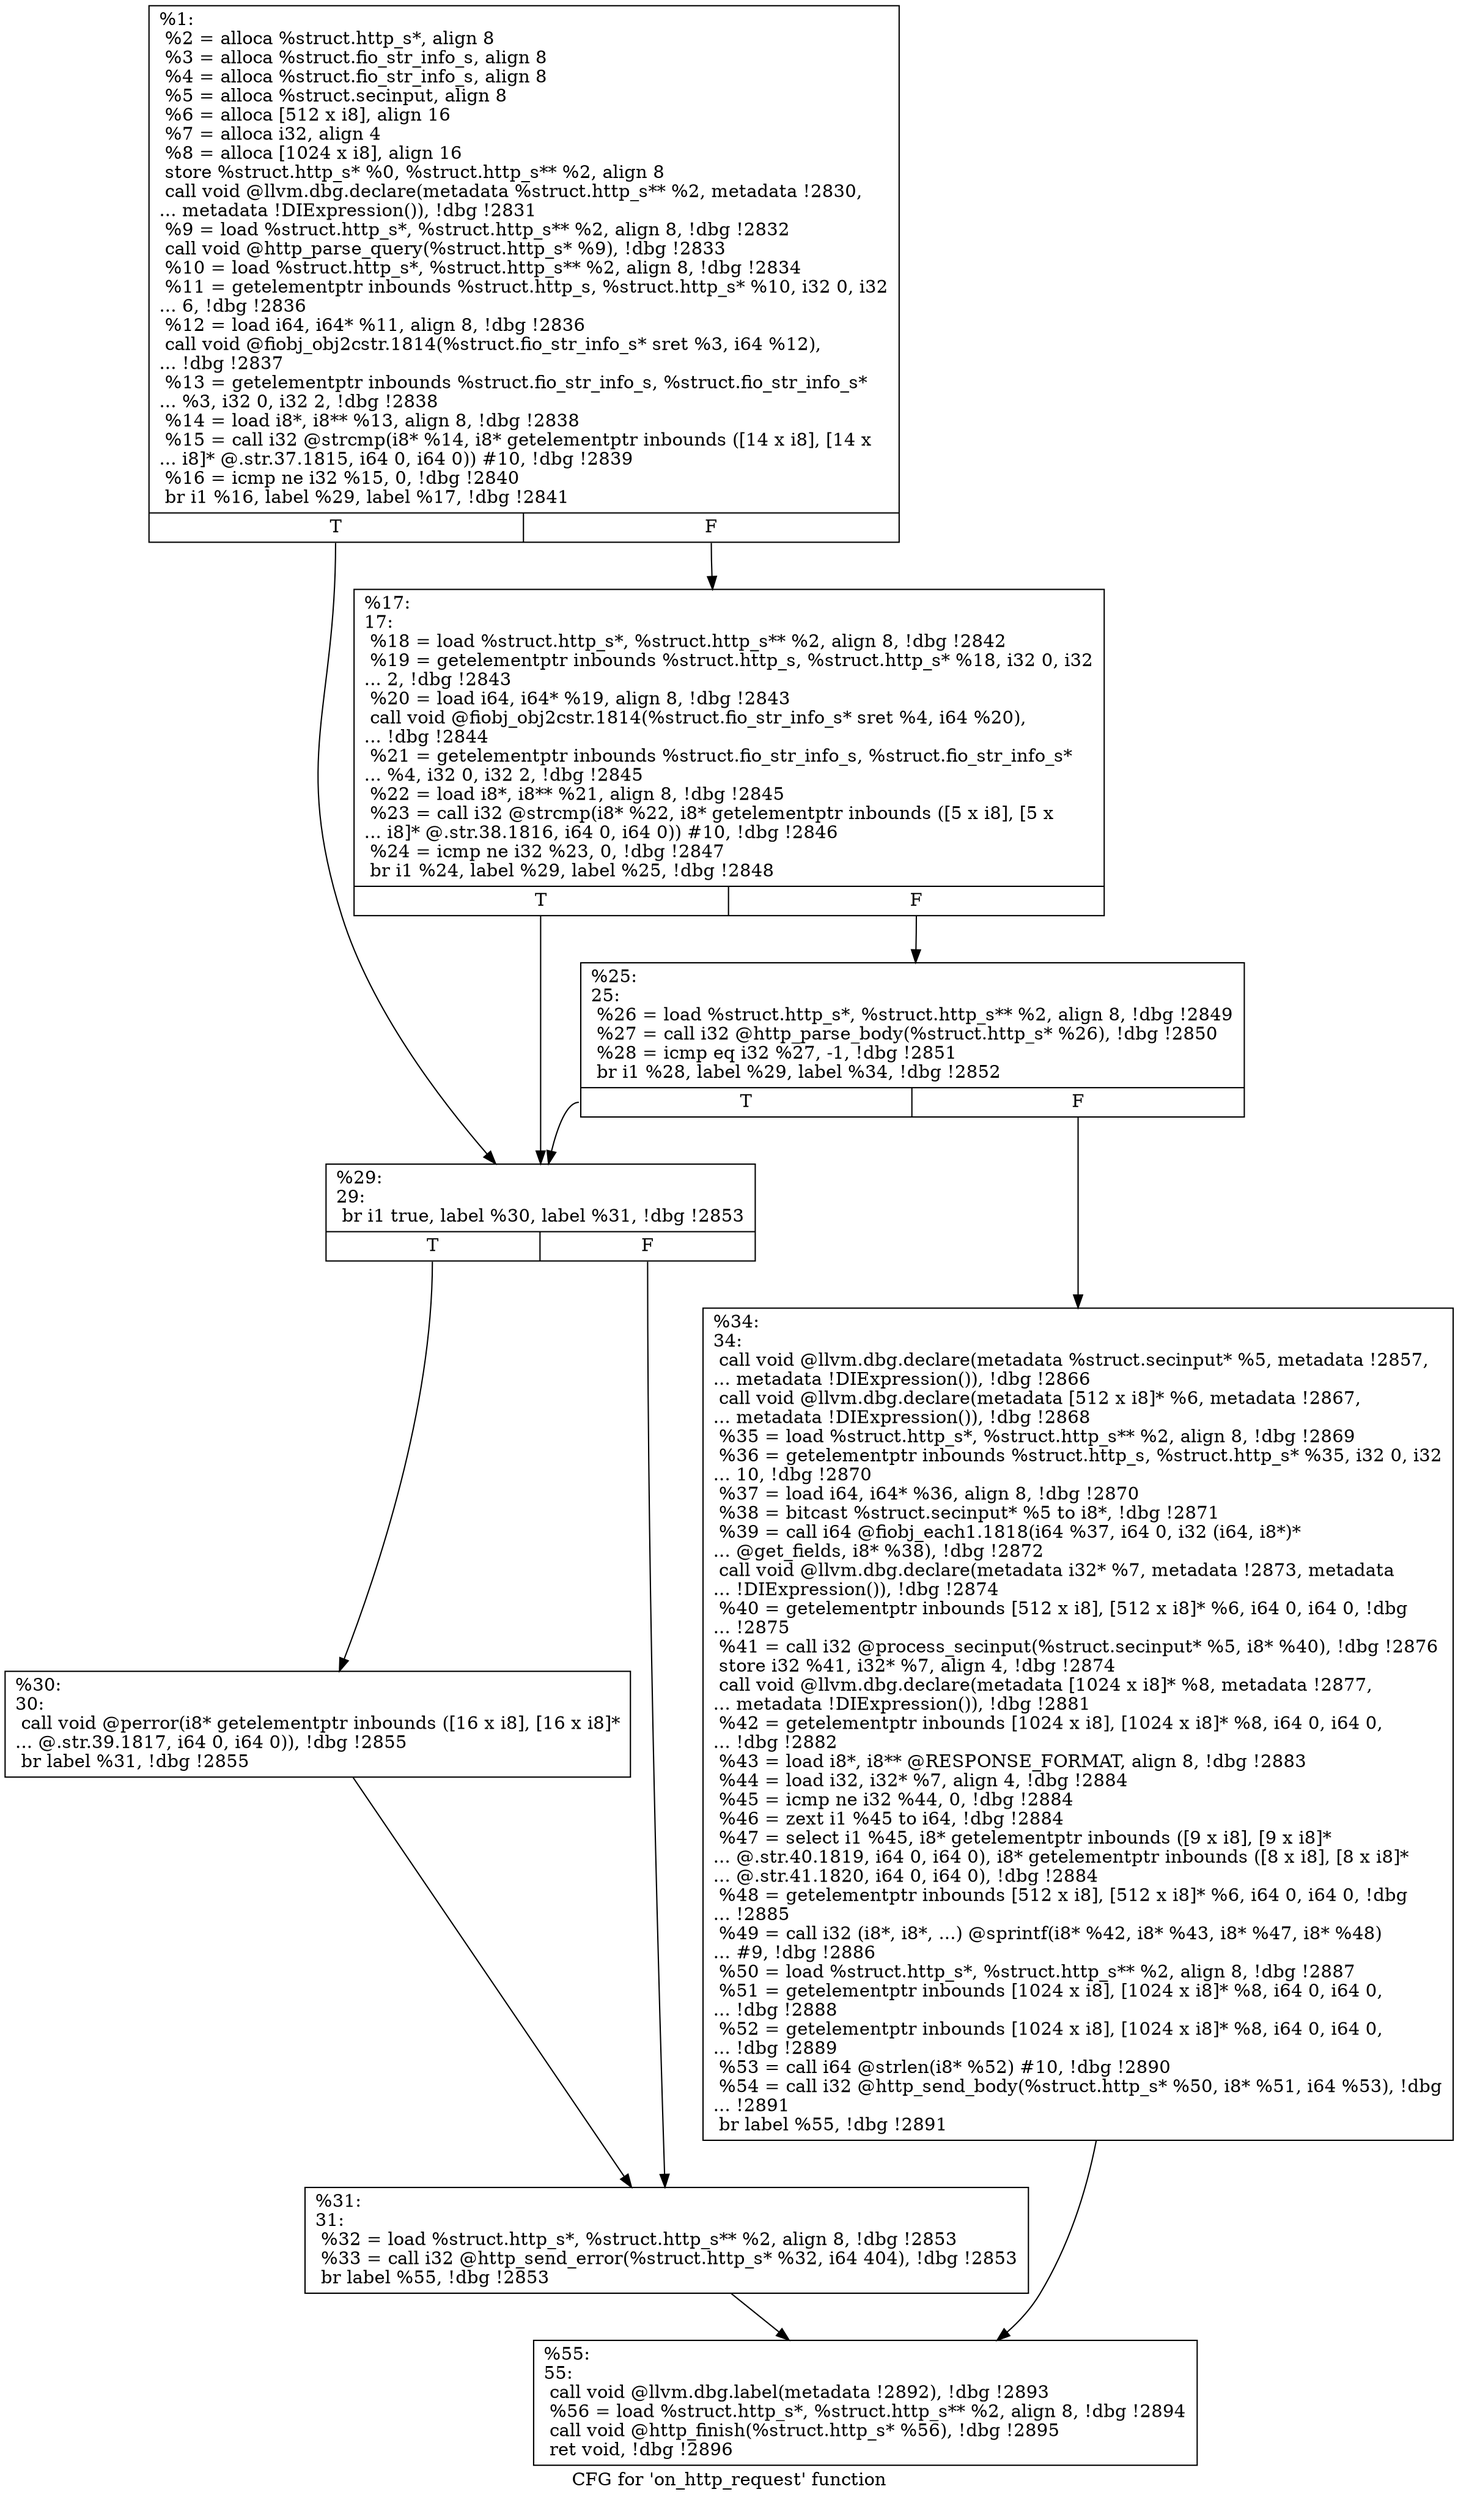 digraph "CFG for 'on_http_request' function" {
	label="CFG for 'on_http_request' function";

	Node0x556852554cb0 [shape=record,label="{%1:\l  %2 = alloca %struct.http_s*, align 8\l  %3 = alloca %struct.fio_str_info_s, align 8\l  %4 = alloca %struct.fio_str_info_s, align 8\l  %5 = alloca %struct.secinput, align 8\l  %6 = alloca [512 x i8], align 16\l  %7 = alloca i32, align 4\l  %8 = alloca [1024 x i8], align 16\l  store %struct.http_s* %0, %struct.http_s** %2, align 8\l  call void @llvm.dbg.declare(metadata %struct.http_s** %2, metadata !2830,\l... metadata !DIExpression()), !dbg !2831\l  %9 = load %struct.http_s*, %struct.http_s** %2, align 8, !dbg !2832\l  call void @http_parse_query(%struct.http_s* %9), !dbg !2833\l  %10 = load %struct.http_s*, %struct.http_s** %2, align 8, !dbg !2834\l  %11 = getelementptr inbounds %struct.http_s, %struct.http_s* %10, i32 0, i32\l... 6, !dbg !2836\l  %12 = load i64, i64* %11, align 8, !dbg !2836\l  call void @fiobj_obj2cstr.1814(%struct.fio_str_info_s* sret %3, i64 %12),\l... !dbg !2837\l  %13 = getelementptr inbounds %struct.fio_str_info_s, %struct.fio_str_info_s*\l... %3, i32 0, i32 2, !dbg !2838\l  %14 = load i8*, i8** %13, align 8, !dbg !2838\l  %15 = call i32 @strcmp(i8* %14, i8* getelementptr inbounds ([14 x i8], [14 x\l... i8]* @.str.37.1815, i64 0, i64 0)) #10, !dbg !2839\l  %16 = icmp ne i32 %15, 0, !dbg !2840\l  br i1 %16, label %29, label %17, !dbg !2841\l|{<s0>T|<s1>F}}"];
	Node0x556852554cb0:s0 -> Node0x556852554da0;
	Node0x556852554cb0:s1 -> Node0x556852554d00;
	Node0x556852554d00 [shape=record,label="{%17:\l17:                                               \l  %18 = load %struct.http_s*, %struct.http_s** %2, align 8, !dbg !2842\l  %19 = getelementptr inbounds %struct.http_s, %struct.http_s* %18, i32 0, i32\l... 2, !dbg !2843\l  %20 = load i64, i64* %19, align 8, !dbg !2843\l  call void @fiobj_obj2cstr.1814(%struct.fio_str_info_s* sret %4, i64 %20),\l... !dbg !2844\l  %21 = getelementptr inbounds %struct.fio_str_info_s, %struct.fio_str_info_s*\l... %4, i32 0, i32 2, !dbg !2845\l  %22 = load i8*, i8** %21, align 8, !dbg !2845\l  %23 = call i32 @strcmp(i8* %22, i8* getelementptr inbounds ([5 x i8], [5 x\l... i8]* @.str.38.1816, i64 0, i64 0)) #10, !dbg !2846\l  %24 = icmp ne i32 %23, 0, !dbg !2847\l  br i1 %24, label %29, label %25, !dbg !2848\l|{<s0>T|<s1>F}}"];
	Node0x556852554d00:s0 -> Node0x556852554da0;
	Node0x556852554d00:s1 -> Node0x556852554d50;
	Node0x556852554d50 [shape=record,label="{%25:\l25:                                               \l  %26 = load %struct.http_s*, %struct.http_s** %2, align 8, !dbg !2849\l  %27 = call i32 @http_parse_body(%struct.http_s* %26), !dbg !2850\l  %28 = icmp eq i32 %27, -1, !dbg !2851\l  br i1 %28, label %29, label %34, !dbg !2852\l|{<s0>T|<s1>F}}"];
	Node0x556852554d50:s0 -> Node0x556852554da0;
	Node0x556852554d50:s1 -> Node0x556852554e90;
	Node0x556852554da0 [shape=record,label="{%29:\l29:                                               \l  br i1 true, label %30, label %31, !dbg !2853\l|{<s0>T|<s1>F}}"];
	Node0x556852554da0:s0 -> Node0x556852554df0;
	Node0x556852554da0:s1 -> Node0x556852554e40;
	Node0x556852554df0 [shape=record,label="{%30:\l30:                                               \l  call void @perror(i8* getelementptr inbounds ([16 x i8], [16 x i8]*\l... @.str.39.1817, i64 0, i64 0)), !dbg !2855\l  br label %31, !dbg !2855\l}"];
	Node0x556852554df0 -> Node0x556852554e40;
	Node0x556852554e40 [shape=record,label="{%31:\l31:                                               \l  %32 = load %struct.http_s*, %struct.http_s** %2, align 8, !dbg !2853\l  %33 = call i32 @http_send_error(%struct.http_s* %32, i64 404), !dbg !2853\l  br label %55, !dbg !2853\l}"];
	Node0x556852554e40 -> Node0x556852554ee0;
	Node0x556852554e90 [shape=record,label="{%34:\l34:                                               \l  call void @llvm.dbg.declare(metadata %struct.secinput* %5, metadata !2857,\l... metadata !DIExpression()), !dbg !2866\l  call void @llvm.dbg.declare(metadata [512 x i8]* %6, metadata !2867,\l... metadata !DIExpression()), !dbg !2868\l  %35 = load %struct.http_s*, %struct.http_s** %2, align 8, !dbg !2869\l  %36 = getelementptr inbounds %struct.http_s, %struct.http_s* %35, i32 0, i32\l... 10, !dbg !2870\l  %37 = load i64, i64* %36, align 8, !dbg !2870\l  %38 = bitcast %struct.secinput* %5 to i8*, !dbg !2871\l  %39 = call i64 @fiobj_each1.1818(i64 %37, i64 0, i32 (i64, i8*)*\l... @get_fields, i8* %38), !dbg !2872\l  call void @llvm.dbg.declare(metadata i32* %7, metadata !2873, metadata\l... !DIExpression()), !dbg !2874\l  %40 = getelementptr inbounds [512 x i8], [512 x i8]* %6, i64 0, i64 0, !dbg\l... !2875\l  %41 = call i32 @process_secinput(%struct.secinput* %5, i8* %40), !dbg !2876\l  store i32 %41, i32* %7, align 4, !dbg !2874\l  call void @llvm.dbg.declare(metadata [1024 x i8]* %8, metadata !2877,\l... metadata !DIExpression()), !dbg !2881\l  %42 = getelementptr inbounds [1024 x i8], [1024 x i8]* %8, i64 0, i64 0,\l... !dbg !2882\l  %43 = load i8*, i8** @RESPONSE_FORMAT, align 8, !dbg !2883\l  %44 = load i32, i32* %7, align 4, !dbg !2884\l  %45 = icmp ne i32 %44, 0, !dbg !2884\l  %46 = zext i1 %45 to i64, !dbg !2884\l  %47 = select i1 %45, i8* getelementptr inbounds ([9 x i8], [9 x i8]*\l... @.str.40.1819, i64 0, i64 0), i8* getelementptr inbounds ([8 x i8], [8 x i8]*\l... @.str.41.1820, i64 0, i64 0), !dbg !2884\l  %48 = getelementptr inbounds [512 x i8], [512 x i8]* %6, i64 0, i64 0, !dbg\l... !2885\l  %49 = call i32 (i8*, i8*, ...) @sprintf(i8* %42, i8* %43, i8* %47, i8* %48)\l... #9, !dbg !2886\l  %50 = load %struct.http_s*, %struct.http_s** %2, align 8, !dbg !2887\l  %51 = getelementptr inbounds [1024 x i8], [1024 x i8]* %8, i64 0, i64 0,\l... !dbg !2888\l  %52 = getelementptr inbounds [1024 x i8], [1024 x i8]* %8, i64 0, i64 0,\l... !dbg !2889\l  %53 = call i64 @strlen(i8* %52) #10, !dbg !2890\l  %54 = call i32 @http_send_body(%struct.http_s* %50, i8* %51, i64 %53), !dbg\l... !2891\l  br label %55, !dbg !2891\l}"];
	Node0x556852554e90 -> Node0x556852554ee0;
	Node0x556852554ee0 [shape=record,label="{%55:\l55:                                               \l  call void @llvm.dbg.label(metadata !2892), !dbg !2893\l  %56 = load %struct.http_s*, %struct.http_s** %2, align 8, !dbg !2894\l  call void @http_finish(%struct.http_s* %56), !dbg !2895\l  ret void, !dbg !2896\l}"];
}
